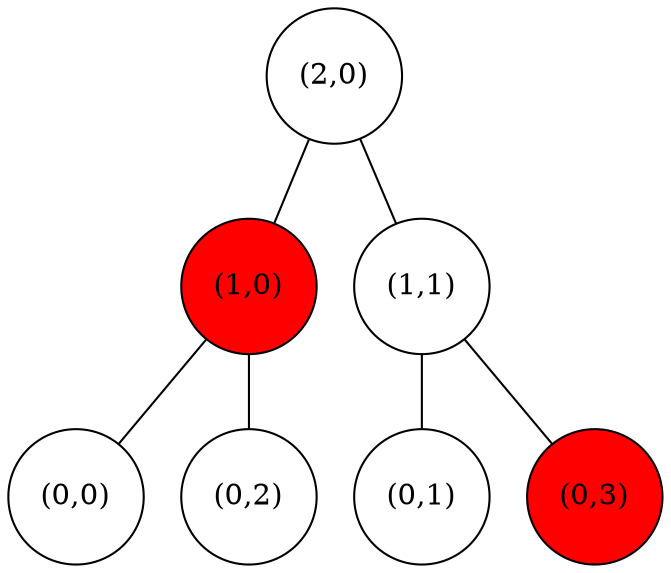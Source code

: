 graph
{
	node [style=filled, fillcolor=white, shape=circle, label=""];

	n20 -- n10;
	n20 -- n11;
	n10 -- n00;
	n10 -- n02;
	n11 -- n01;
	n11 -- n03;

	n00 [label="(0,0)"];
	n01 [label="(0,1)"];
	n02 [label="(0,2)"];
	n03 [label="(0,3)", fillcolor=red];
	n10 [label="(1,0)", fillcolor=red];
	n11 [label="(1,1)"];
	n20 [label="(2,0)"];
}